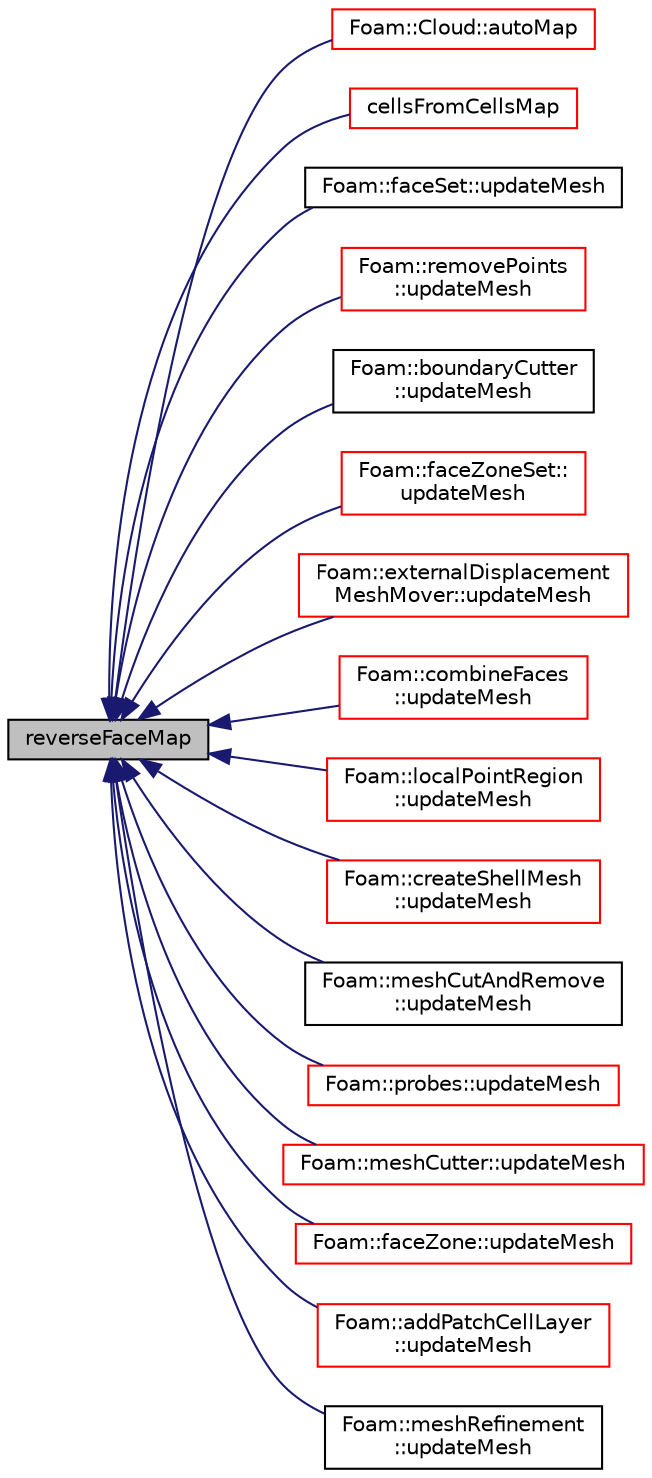 digraph "reverseFaceMap"
{
  bgcolor="transparent";
  edge [fontname="Helvetica",fontsize="10",labelfontname="Helvetica",labelfontsize="10"];
  node [fontname="Helvetica",fontsize="10",shape=record];
  rankdir="LR";
  Node1 [label="reverseFaceMap",height=0.2,width=0.4,color="black", fillcolor="grey75", style="filled", fontcolor="black"];
  Node1 -> Node2 [dir="back",color="midnightblue",fontsize="10",style="solid",fontname="Helvetica"];
  Node2 [label="Foam::Cloud::autoMap",height=0.2,width=0.4,color="red",URL="$a00277.html#a57b4e19b916ac2250c5d4b4f259a9f99",tooltip="Remap the cells of particles corresponding to the. "];
  Node1 -> Node3 [dir="back",color="midnightblue",fontsize="10",style="solid",fontname="Helvetica"];
  Node3 [label="cellsFromCellsMap",height=0.2,width=0.4,color="red",URL="$a01461.html#a7013a059eda3e425d2fa053a0e52388e",tooltip="Cells originating from cells. "];
  Node1 -> Node4 [dir="back",color="midnightblue",fontsize="10",style="solid",fontname="Helvetica"];
  Node4 [label="Foam::faceSet::updateMesh",height=0.2,width=0.4,color="black",URL="$a00743.html#ac7d581e56f61ad4d997421e3a7470d42",tooltip="Update any stored data for new labels. "];
  Node1 -> Node5 [dir="back",color="midnightblue",fontsize="10",style="solid",fontname="Helvetica"];
  Node5 [label="Foam::removePoints\l::updateMesh",height=0.2,width=0.4,color="red",URL="$a02206.html#ad57565956fd4064299f4bd3c4eebb1d4",tooltip="Force recalculation of locally stored data on topological change. "];
  Node1 -> Node6 [dir="back",color="midnightblue",fontsize="10",style="solid",fontname="Helvetica"];
  Node6 [label="Foam::boundaryCutter\l::updateMesh",height=0.2,width=0.4,color="black",URL="$a00149.html#ad57565956fd4064299f4bd3c4eebb1d4",tooltip="Force recalculation of locally stored data on topological change. "];
  Node1 -> Node7 [dir="back",color="midnightblue",fontsize="10",style="solid",fontname="Helvetica"];
  Node7 [label="Foam::faceZoneSet::\lupdateMesh",height=0.2,width=0.4,color="red",URL="$a00753.html#ac7d581e56f61ad4d997421e3a7470d42",tooltip="Update any stored data for new labels. "];
  Node1 -> Node8 [dir="back",color="midnightblue",fontsize="10",style="solid",fontname="Helvetica"];
  Node8 [label="Foam::externalDisplacement\lMeshMover::updateMesh",height=0.2,width=0.4,color="red",URL="$a00717.html#ad57565956fd4064299f4bd3c4eebb1d4",tooltip="Update local data for topology changes. "];
  Node1 -> Node9 [dir="back",color="midnightblue",fontsize="10",style="solid",fontname="Helvetica"];
  Node9 [label="Foam::combineFaces\l::updateMesh",height=0.2,width=0.4,color="red",URL="$a00316.html#ad57565956fd4064299f4bd3c4eebb1d4",tooltip="Force recalculation of locally stored data on topological change. "];
  Node1 -> Node10 [dir="back",color="midnightblue",fontsize="10",style="solid",fontname="Helvetica"];
  Node10 [label="Foam::localPointRegion\l::updateMesh",height=0.2,width=0.4,color="red",URL="$a01406.html#ad57565956fd4064299f4bd3c4eebb1d4",tooltip="Force recalculation of locally stored data on topological change. "];
  Node1 -> Node11 [dir="back",color="midnightblue",fontsize="10",style="solid",fontname="Helvetica"];
  Node11 [label="Foam::createShellMesh\l::updateMesh",height=0.2,width=0.4,color="red",URL="$a00440.html#ad57565956fd4064299f4bd3c4eebb1d4",tooltip="Update any locally stored mesh information. "];
  Node1 -> Node12 [dir="back",color="midnightblue",fontsize="10",style="solid",fontname="Helvetica"];
  Node12 [label="Foam::meshCutAndRemove\l::updateMesh",height=0.2,width=0.4,color="black",URL="$a01494.html#ad57565956fd4064299f4bd3c4eebb1d4",tooltip="Force recalculation of locally stored data on topological change. "];
  Node1 -> Node13 [dir="back",color="midnightblue",fontsize="10",style="solid",fontname="Helvetica"];
  Node13 [label="Foam::probes::updateMesh",height=0.2,width=0.4,color="red",URL="$a02015.html#ad57565956fd4064299f4bd3c4eebb1d4",tooltip="Update for changes of mesh. "];
  Node1 -> Node14 [dir="back",color="midnightblue",fontsize="10",style="solid",fontname="Helvetica"];
  Node14 [label="Foam::meshCutter::updateMesh",height=0.2,width=0.4,color="red",URL="$a01495.html#ad57565956fd4064299f4bd3c4eebb1d4",tooltip="Force recalculation of locally stored data on topological change. "];
  Node1 -> Node15 [dir="back",color="midnightblue",fontsize="10",style="solid",fontname="Helvetica"];
  Node15 [label="Foam::faceZone::updateMesh",height=0.2,width=0.4,color="red",URL="$a00751.html#ad57565956fd4064299f4bd3c4eebb1d4",tooltip="Update for changes in topology. "];
  Node1 -> Node16 [dir="back",color="midnightblue",fontsize="10",style="solid",fontname="Helvetica"];
  Node16 [label="Foam::addPatchCellLayer\l::updateMesh",height=0.2,width=0.4,color="red",URL="$a00024.html#a4135904645ee6121424859ea1107833b",tooltip="Update any locally stored mesh information. Gets additional. "];
  Node1 -> Node17 [dir="back",color="midnightblue",fontsize="10",style="solid",fontname="Helvetica"];
  Node17 [label="Foam::meshRefinement\l::updateMesh",height=0.2,width=0.4,color="black",URL="$a01503.html#a278fc667e417bcd69c37026a27f8aa5d",tooltip="Update local numbering + undo. "];
}
